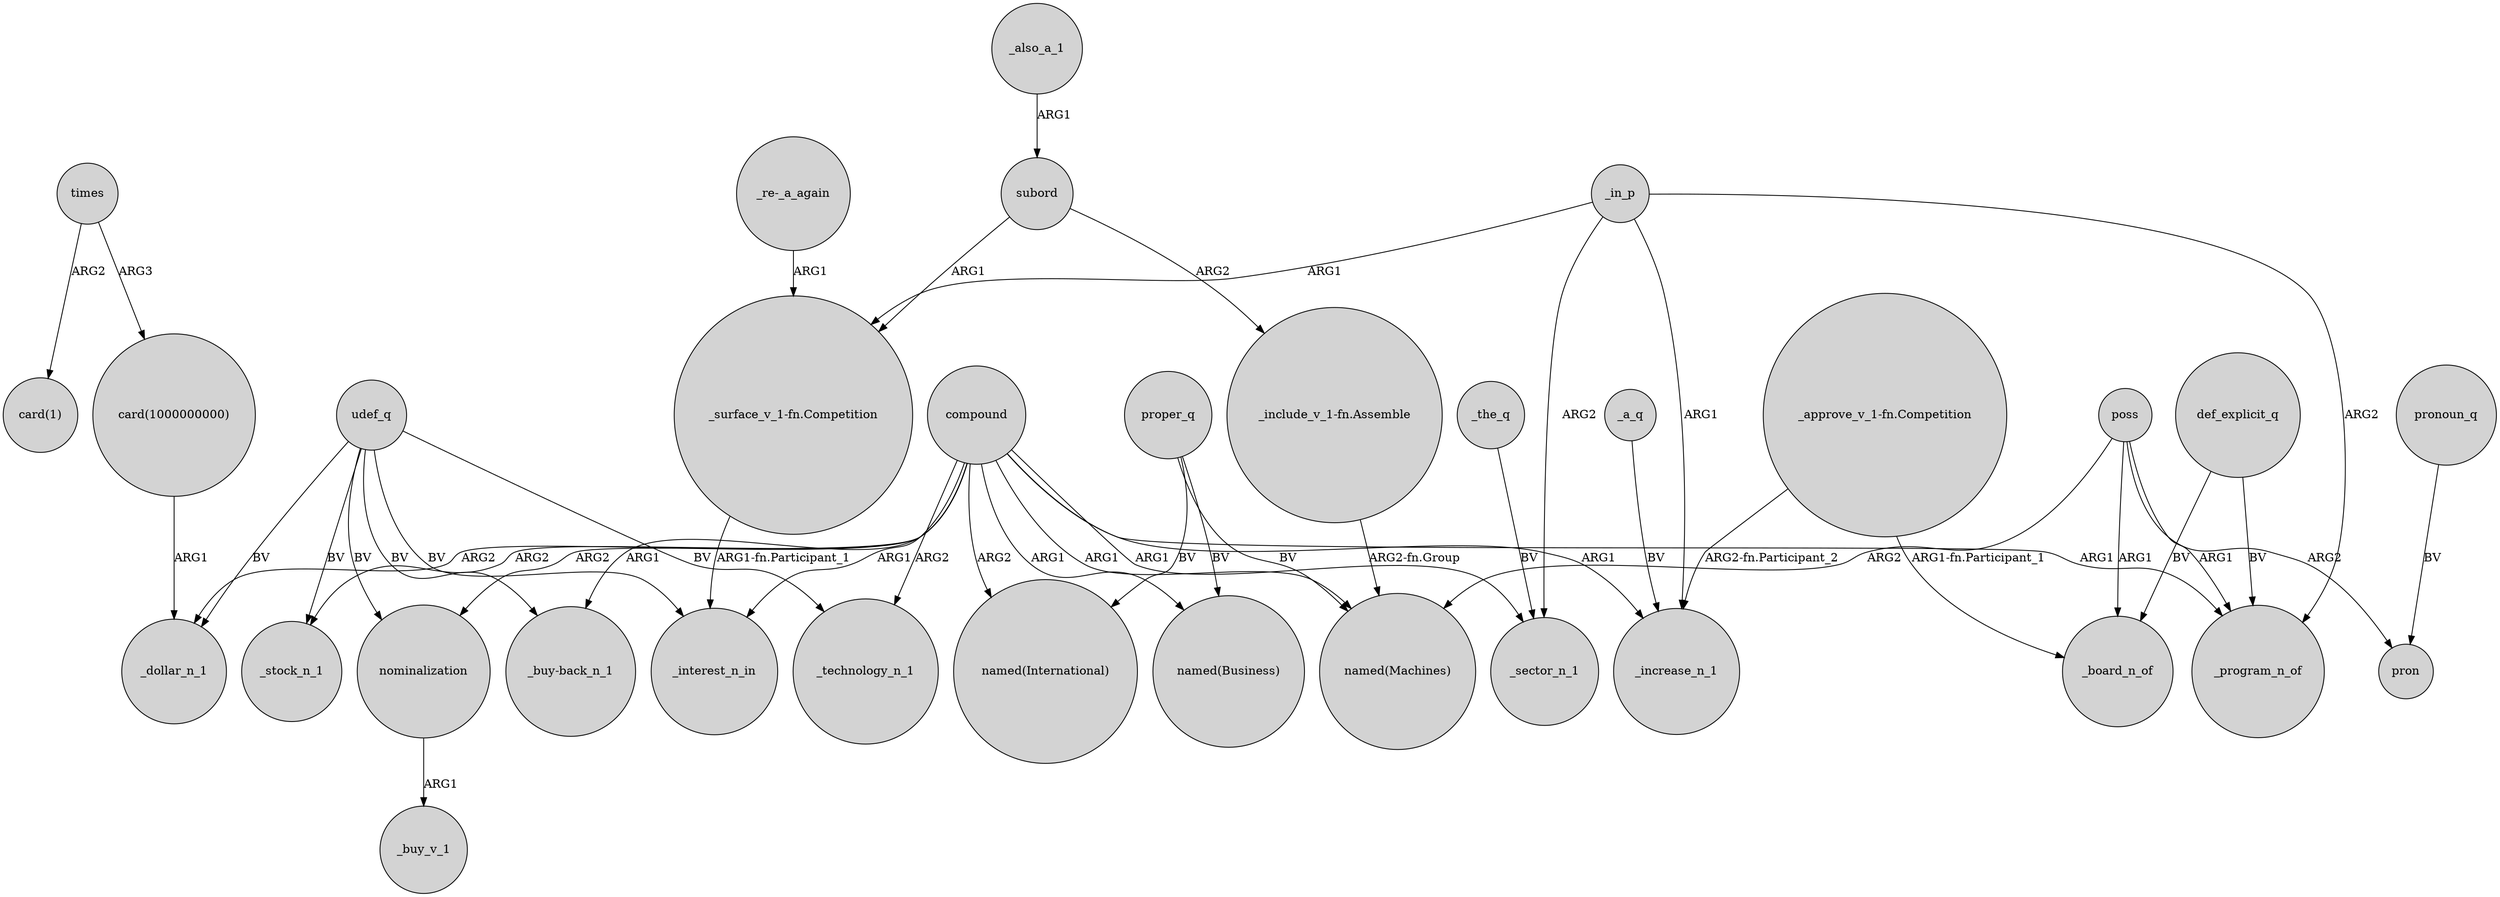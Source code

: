 digraph {
	node [shape=circle style=filled]
	proper_q -> "named(Business)" [label=BV]
	"card(1000000000)" -> _dollar_n_1 [label=ARG1]
	nominalization -> _buy_v_1 [label=ARG1]
	_the_q -> _sector_n_1 [label=BV]
	compound -> _increase_n_1 [label=ARG1]
	def_explicit_q -> _board_n_of [label=BV]
	proper_q -> "named(Machines)" [label=BV]
	udef_q -> nominalization [label=BV]
	compound -> _interest_n_in [label=ARG1]
	times -> "card(1)" [label=ARG2]
	compound -> _dollar_n_1 [label=ARG2]
	times -> "card(1000000000)" [label=ARG3]
	"_include_v_1-fn.Assemble" -> "named(Machines)" [label="ARG2-fn.Group"]
	_in_p -> "_surface_v_1-fn.Competition" [label=ARG1]
	"_approve_v_1-fn.Competition" -> _board_n_of [label="ARG1-fn.Participant_1"]
	udef_q -> _technology_n_1 [label=BV]
	compound -> nominalization [label=ARG2]
	compound -> _technology_n_1 [label=ARG2]
	pronoun_q -> pron [label=BV]
	poss -> _program_n_of [label=ARG1]
	_also_a_1 -> subord [label=ARG1]
	udef_q -> _stock_n_1 [label=BV]
	poss -> pron [label=ARG2]
	compound -> _program_n_of [label=ARG1]
	_in_p -> _sector_n_1 [label=ARG2]
	"_approve_v_1-fn.Competition" -> _increase_n_1 [label="ARG2-fn.Participant_2"]
	compound -> "_buy-back_n_1" [label=ARG1]
	proper_q -> "named(International)" [label=BV]
	poss -> _board_n_of [label=ARG1]
	compound -> _stock_n_1 [label=ARG2]
	_in_p -> _program_n_of [label=ARG2]
	udef_q -> _dollar_n_1 [label=BV]
	def_explicit_q -> _program_n_of [label=BV]
	_a_q -> _increase_n_1 [label=BV]
	"_re-_a_again" -> "_surface_v_1-fn.Competition" [label=ARG1]
	udef_q -> _interest_n_in [label=BV]
	compound -> "named(Business)" [label=ARG1]
	compound -> "named(International)" [label=ARG2]
	subord -> "_surface_v_1-fn.Competition" [label=ARG1]
	compound -> _sector_n_1 [label=ARG1]
	udef_q -> "_buy-back_n_1" [label=BV]
	compound -> "named(Machines)" [label=ARG1]
	_in_p -> _increase_n_1 [label=ARG1]
	"_surface_v_1-fn.Competition" -> _interest_n_in [label="ARG1-fn.Participant_1"]
	subord -> "_include_v_1-fn.Assemble" [label=ARG2]
	poss -> "named(Machines)" [label=ARG2]
}
